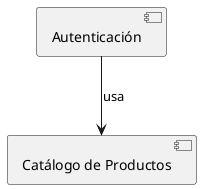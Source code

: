 @startuml
' Definición de componentes
component "Autenticación" as Auth
component "Catálogo de Productos" as Catalogo

' Relación de dependencia
Auth --> Catalogo : usa
@enduml
